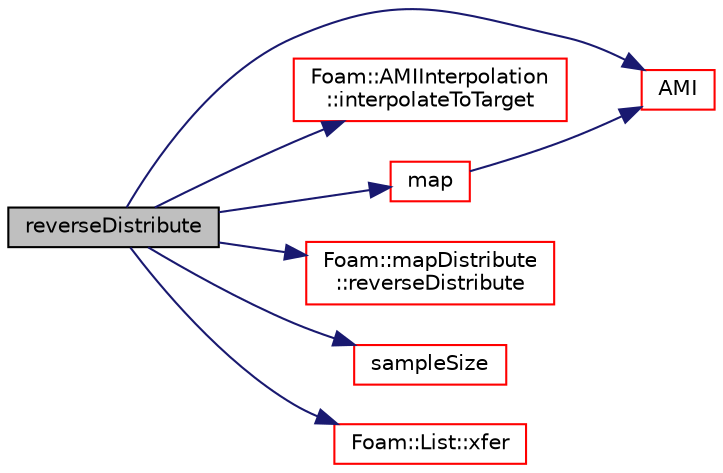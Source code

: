 digraph "reverseDistribute"
{
  bgcolor="transparent";
  edge [fontname="Helvetica",fontsize="10",labelfontname="Helvetica",labelfontsize="10"];
  node [fontname="Helvetica",fontsize="10",shape=record];
  rankdir="LR";
  Node1 [label="reverseDistribute",height=0.2,width=0.4,color="black", fillcolor="grey75", style="filled", fontcolor="black"];
  Node1 -> Node2 [color="midnightblue",fontsize="10",style="solid",fontname="Helvetica"];
  Node2 [label="AMI",height=0.2,width=0.4,color="red",URL="$a01450.html#ae9c160e9bf289b484e4046ee8845267c",tooltip="Return reference to the AMI interpolator. "];
  Node1 -> Node3 [color="midnightblue",fontsize="10",style="solid",fontname="Helvetica"];
  Node3 [label="Foam::AMIInterpolation\l::interpolateToTarget",height=0.2,width=0.4,color="red",URL="$a00047.html#a532d28f7ff4409b43db562935c8c4aa7",tooltip="Interpolate from source to target with supplied op. "];
  Node1 -> Node4 [color="midnightblue",fontsize="10",style="solid",fontname="Helvetica"];
  Node4 [label="map",height=0.2,width=0.4,color="red",URL="$a01450.html#a1bdce5cba244d04dcd8c8f536f465c4b",tooltip="Return reference to the parallel distribution map. "];
  Node4 -> Node2 [color="midnightblue",fontsize="10",style="solid",fontname="Helvetica"];
  Node1 -> Node5 [color="midnightblue",fontsize="10",style="solid",fontname="Helvetica"];
  Node5 [label="Foam::mapDistribute\l::reverseDistribute",height=0.2,width=0.4,color="red",URL="$a01432.html#ae5978ec7d5cfaaa710d2266027280062",tooltip="Reverse distribute data using default commsType. "];
  Node1 -> Node6 [color="midnightblue",fontsize="10",style="solid",fontname="Helvetica"];
  Node6 [label="sampleSize",height=0.2,width=0.4,color="red",URL="$a01450.html#ae76dc05cf7195dca465f4f0da5d43afd",tooltip="Return size of mapped mesh/patch/boundary. "];
  Node1 -> Node7 [color="midnightblue",fontsize="10",style="solid",fontname="Helvetica"];
  Node7 [label="Foam::List::xfer",height=0.2,width=0.4,color="red",URL="$a01391.html#a48f43ee271fb2edb0fb241b72af0e59c",tooltip="Transfer contents to the Xfer container. "];
}
